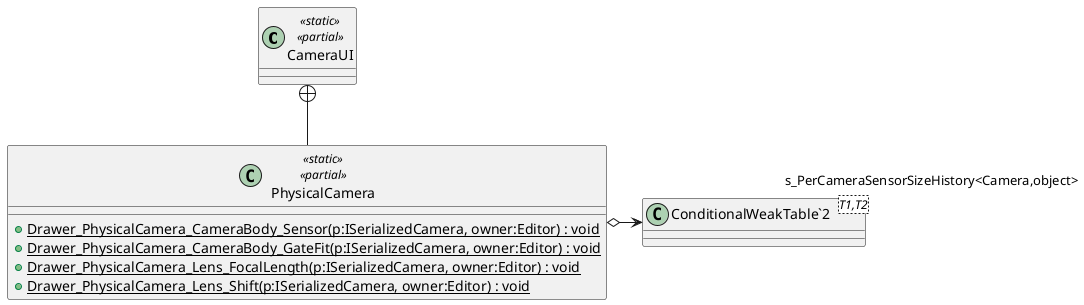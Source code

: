 @startuml
class CameraUI <<static>> <<partial>> {
}
class PhysicalCamera <<static>> <<partial>> {
    + {static} Drawer_PhysicalCamera_CameraBody_Sensor(p:ISerializedCamera, owner:Editor) : void
    + {static} Drawer_PhysicalCamera_CameraBody_GateFit(p:ISerializedCamera, owner:Editor) : void
    + {static} Drawer_PhysicalCamera_Lens_FocalLength(p:ISerializedCamera, owner:Editor) : void
    + {static} Drawer_PhysicalCamera_Lens_Shift(p:ISerializedCamera, owner:Editor) : void
}
class "ConditionalWeakTable`2"<T1,T2> {
}
CameraUI +-- PhysicalCamera
PhysicalCamera o-> "s_PerCameraSensorSizeHistory<Camera,object>" "ConditionalWeakTable`2"
@enduml
